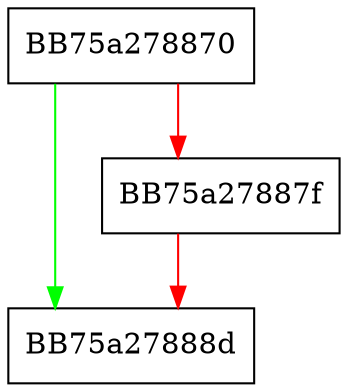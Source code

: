 digraph sqlite3Atoi {
  node [shape="box"];
  graph [splines=ortho];
  BB75a278870 -> BB75a27888d [color="green"];
  BB75a278870 -> BB75a27887f [color="red"];
  BB75a27887f -> BB75a27888d [color="red"];
}